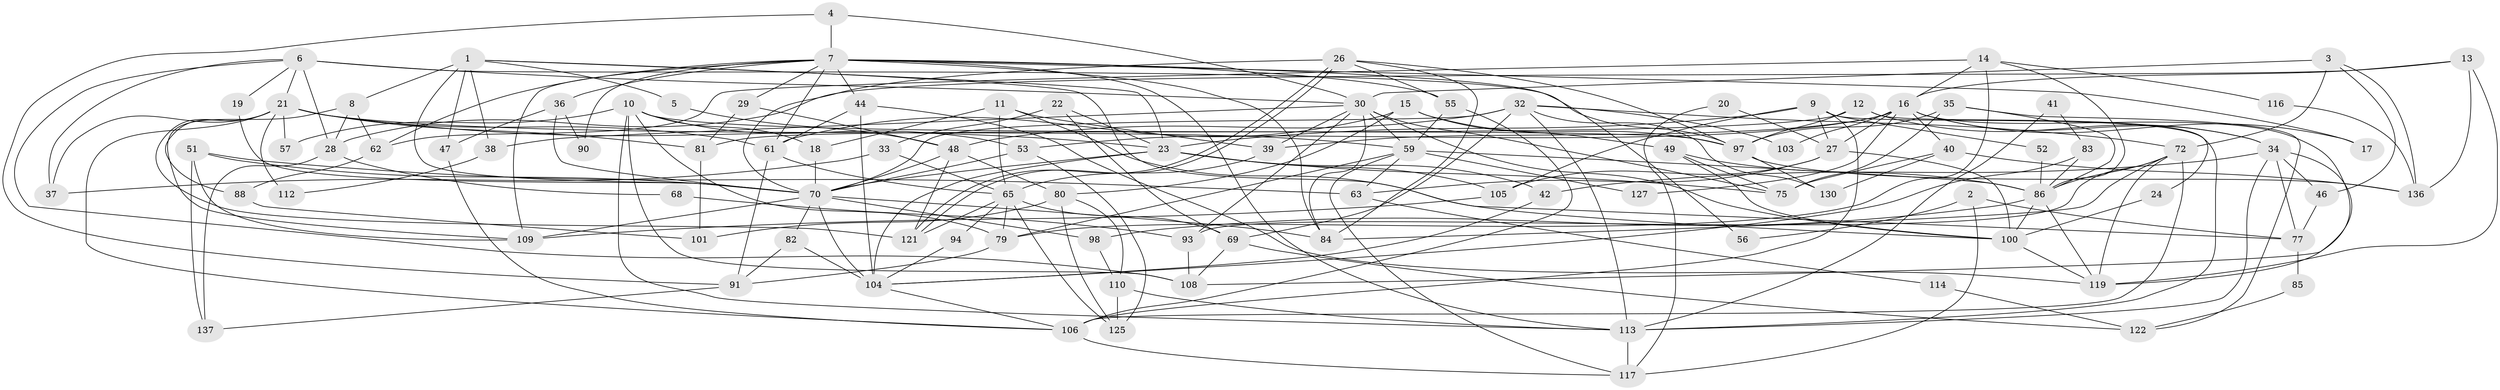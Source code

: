 // original degree distribution, {6: 0.09859154929577464, 3: 0.2535211267605634, 4: 0.2746478873239437, 2: 0.14084507042253522, 8: 0.02112676056338028, 7: 0.02112676056338028, 5: 0.19014084507042253}
// Generated by graph-tools (version 1.1) at 2025/18/03/04/25 18:18:55]
// undirected, 99 vertices, 232 edges
graph export_dot {
graph [start="1"]
  node [color=gray90,style=filled];
  1 [super="+111"];
  2;
  3;
  4;
  5;
  6;
  7 [super="+31+25+54"];
  8;
  9;
  10;
  11 [super="+64"];
  12;
  13;
  14 [super="+43"];
  15 [super="+67"];
  16 [super="+141+73"];
  17;
  18;
  19;
  20;
  21 [super="+60"];
  22;
  23 [super="+50"];
  24;
  26;
  27 [super="+74"];
  28;
  29;
  30 [super="+76+140"];
  32 [super="+134"];
  33;
  34 [super="+45"];
  35;
  36;
  37;
  38;
  39;
  40;
  41;
  42;
  44;
  46;
  47;
  48 [super="+78"];
  49;
  51;
  52;
  53;
  55;
  56;
  57;
  59 [super="+135+102"];
  61;
  62;
  63;
  65 [super="+133"];
  68;
  69;
  70 [super="+96+99"];
  72 [super="+128"];
  75;
  77;
  79;
  80;
  81;
  82;
  83;
  84;
  85;
  86 [super="+95"];
  88;
  90;
  91;
  93;
  94;
  97 [super="+132+129"];
  98;
  100;
  101;
  103;
  104 [super="+107"];
  105;
  106 [super="+131"];
  108 [super="+124"];
  109;
  110;
  112;
  113;
  114;
  116;
  117;
  119 [super="+126"];
  121;
  122;
  125;
  127;
  130;
  136;
  137;
  1 -- 70 [weight=2];
  1 -- 5;
  1 -- 38;
  1 -- 47;
  1 -- 100;
  1 -- 8;
  1 -- 23;
  2 -- 77;
  2 -- 117;
  2 -- 56;
  3 -- 72;
  3 -- 46;
  3 -- 136;
  3 -- 30;
  4 -- 91;
  4 -- 30;
  4 -- 7;
  5 -- 48;
  6 -- 37;
  6 -- 97 [weight=2];
  6 -- 19;
  6 -- 21;
  6 -- 28;
  6 -- 30;
  6 -- 108;
  7 -- 90;
  7 -- 113;
  7 -- 84;
  7 -- 56;
  7 -- 44;
  7 -- 61;
  7 -- 109;
  7 -- 62;
  7 -- 17;
  7 -- 36;
  7 -- 55;
  7 -- 29;
  8 -- 28;
  8 -- 109;
  8 -- 62;
  9 -- 113;
  9 -- 105;
  9 -- 52;
  9 -- 106;
  9 -- 27;
  9 -- 23;
  10 -- 53;
  10 -- 97;
  10 -- 18;
  10 -- 57;
  10 -- 79;
  10 -- 108;
  10 -- 113;
  11 -- 18;
  11 -- 39;
  11 -- 77;
  11 -- 65;
  12 -- 81;
  12 -- 24;
  12 -- 97;
  12 -- 34;
  13 -- 136;
  13 -- 28;
  13 -- 16;
  13 -- 119;
  14 -- 79;
  14 -- 62;
  14 -- 16;
  14 -- 116;
  14 -- 86;
  15 -- 61;
  15 -- 80;
  15 -- 49;
  15 -- 97;
  16 -- 40;
  16 -- 17;
  16 -- 53;
  16 -- 39;
  16 -- 103;
  16 -- 127;
  16 -- 34;
  16 -- 27;
  16 -- 108;
  18 -- 70;
  19 -- 70;
  20 -- 27;
  20 -- 117;
  21 -- 57;
  21 -- 81;
  21 -- 112;
  21 -- 37;
  21 -- 106;
  21 -- 88;
  21 -- 121;
  21 -- 59;
  21 -- 61;
  21 -- 23;
  22 -- 69;
  22 -- 33;
  22 -- 23;
  23 -- 42 [weight=2];
  23 -- 75;
  23 -- 105;
  23 -- 104 [weight=2];
  23 -- 70;
  24 -- 100;
  26 -- 121;
  26 -- 121;
  26 -- 84;
  26 -- 55;
  26 -- 97;
  26 -- 70;
  27 -- 100;
  27 -- 105;
  27 -- 63;
  28 -- 68;
  28 -- 137;
  29 -- 81;
  29 -- 48;
  30 -- 84;
  30 -- 100;
  30 -- 38;
  30 -- 59;
  30 -- 93;
  30 -- 75;
  30 -- 39;
  32 -- 69;
  32 -- 48;
  32 -- 103;
  32 -- 130;
  32 -- 113;
  32 -- 72;
  32 -- 70;
  33 -- 37;
  33 -- 65;
  34 -- 113;
  34 -- 42;
  34 -- 77;
  34 -- 46;
  34 -- 119;
  35 -- 97 [weight=2];
  35 -- 75;
  35 -- 122;
  35 -- 86;
  36 -- 47;
  36 -- 90;
  36 -- 70;
  38 -- 112;
  39 -- 65;
  40 -- 130;
  40 -- 75;
  40 -- 136;
  41 -- 113;
  41 -- 83;
  42 -- 104;
  44 -- 61;
  44 -- 119;
  44 -- 104;
  46 -- 77;
  47 -- 106;
  48 -- 121 [weight=2];
  48 -- 80;
  48 -- 70 [weight=2];
  49 -- 100;
  49 -- 75;
  49 -- 86;
  51 -- 109;
  51 -- 137;
  51 -- 63;
  51 -- 70;
  52 -- 86;
  53 -- 125;
  53 -- 70;
  55 -- 106;
  55 -- 59;
  59 -- 63;
  59 -- 79 [weight=2];
  59 -- 117;
  59 -- 127;
  59 -- 86;
  61 -- 65;
  61 -- 91;
  62 -- 88;
  63 -- 114;
  65 -- 79;
  65 -- 69;
  65 -- 94;
  65 -- 121;
  65 -- 125;
  68 -- 93;
  69 -- 122;
  69 -- 108;
  70 -- 82;
  70 -- 98;
  70 -- 109;
  70 -- 84;
  70 -- 104;
  72 -- 119;
  72 -- 84;
  72 -- 93;
  72 -- 106;
  72 -- 86;
  77 -- 85;
  79 -- 91;
  80 -- 101;
  80 -- 110;
  80 -- 125;
  81 -- 101;
  82 -- 104;
  82 -- 91;
  83 -- 104;
  83 -- 86;
  85 -- 122;
  86 -- 98;
  86 -- 100;
  86 -- 119;
  88 -- 101;
  91 -- 137;
  93 -- 108;
  94 -- 104;
  97 -- 130;
  97 -- 136;
  98 -- 110;
  100 -- 119;
  104 -- 106;
  105 -- 109;
  106 -- 117;
  110 -- 113;
  110 -- 125;
  113 -- 117;
  114 -- 122;
  116 -- 136;
}
